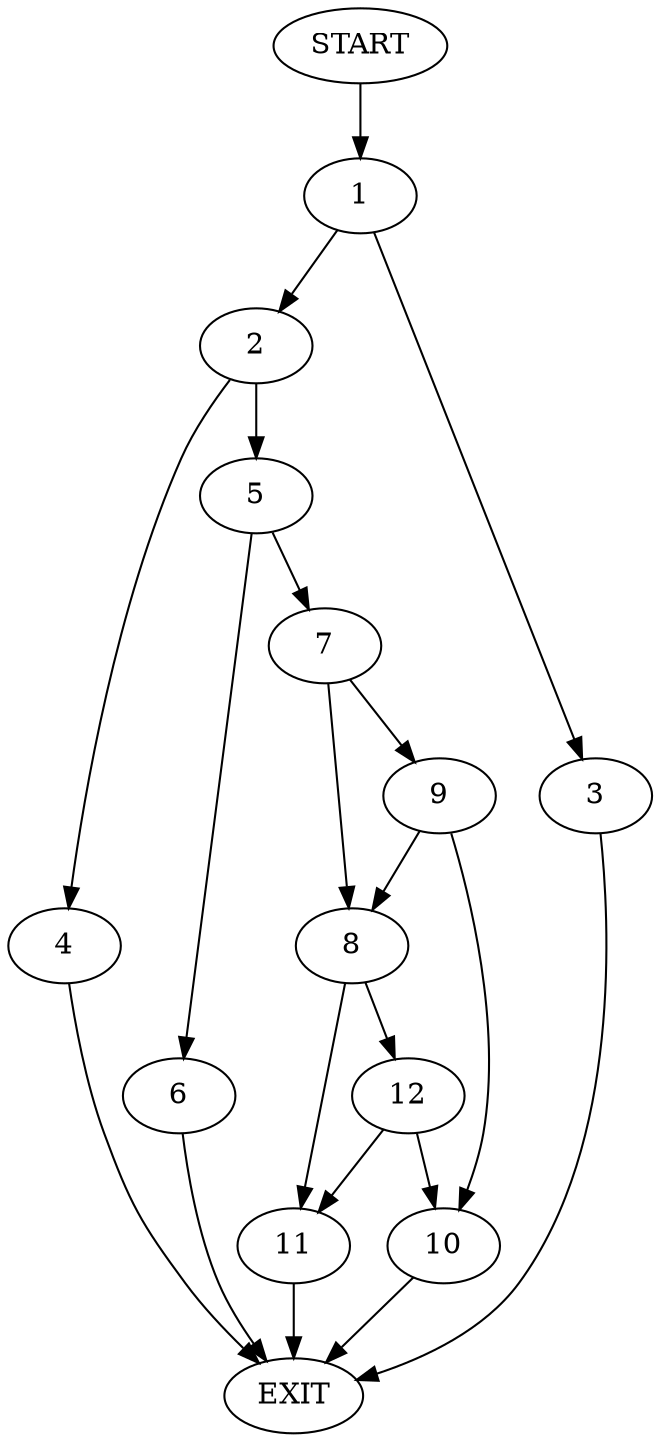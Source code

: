 digraph {
0 [label="START"]
13 [label="EXIT"]
0 -> 1
1 -> 2
1 -> 3
2 -> 4
2 -> 5
3 -> 13
4 -> 13
5 -> 6
5 -> 7
7 -> 8
7 -> 9
6 -> 13
9 -> 8
9 -> 10
8 -> 11
8 -> 12
10 -> 13
12 -> 11
12 -> 10
11 -> 13
}
